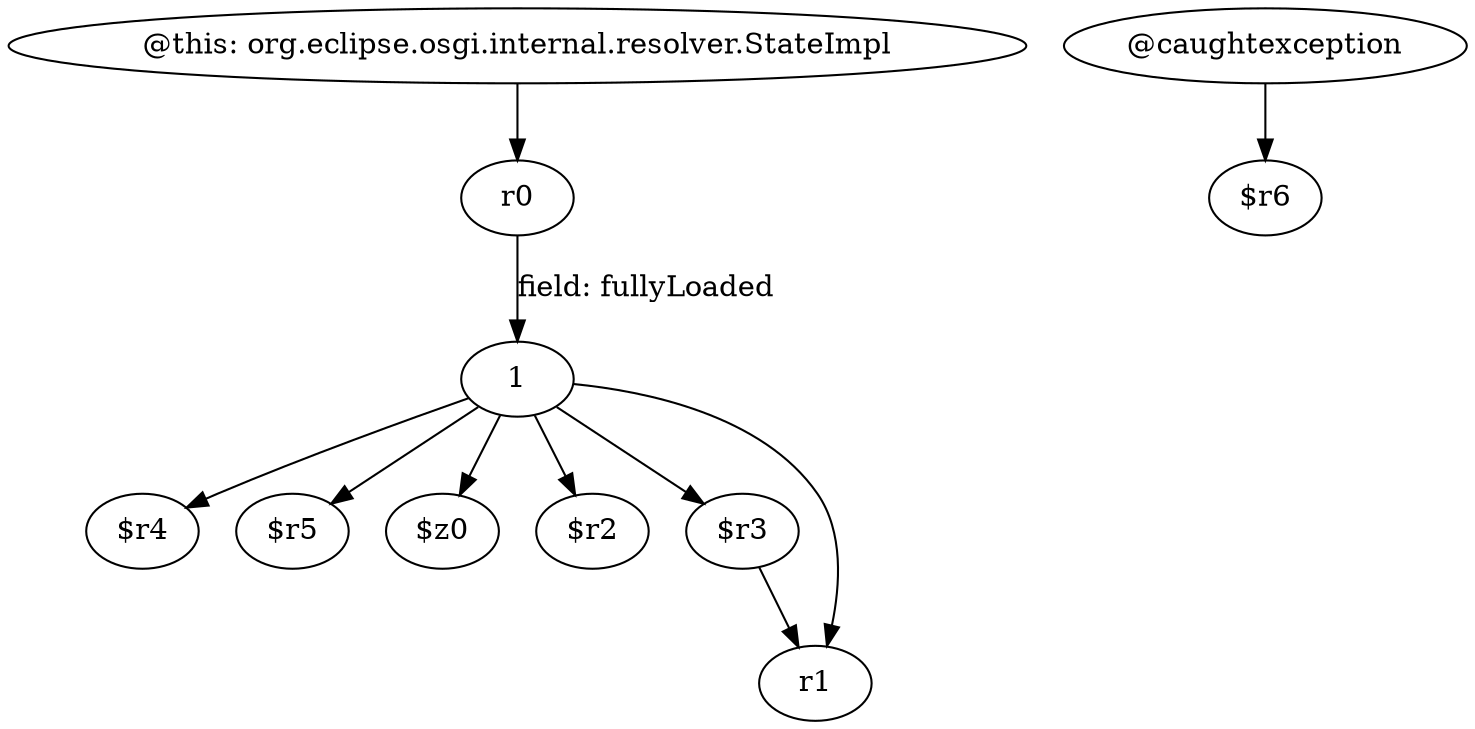 digraph g {
0[label="1"]
1[label="$r4"]
0->1[label=""]
2[label="$r5"]
0->2[label=""]
3[label="r0"]
3->0[label="field: fullyLoaded"]
4[label="$z0"]
0->4[label=""]
5[label="@this: org.eclipse.osgi.internal.resolver.StateImpl"]
5->3[label=""]
6[label="$r2"]
0->6[label=""]
7[label="$r3"]
8[label="r1"]
7->8[label=""]
9[label="@caughtexception"]
10[label="$r6"]
9->10[label=""]
0->7[label=""]
0->8[label=""]
}